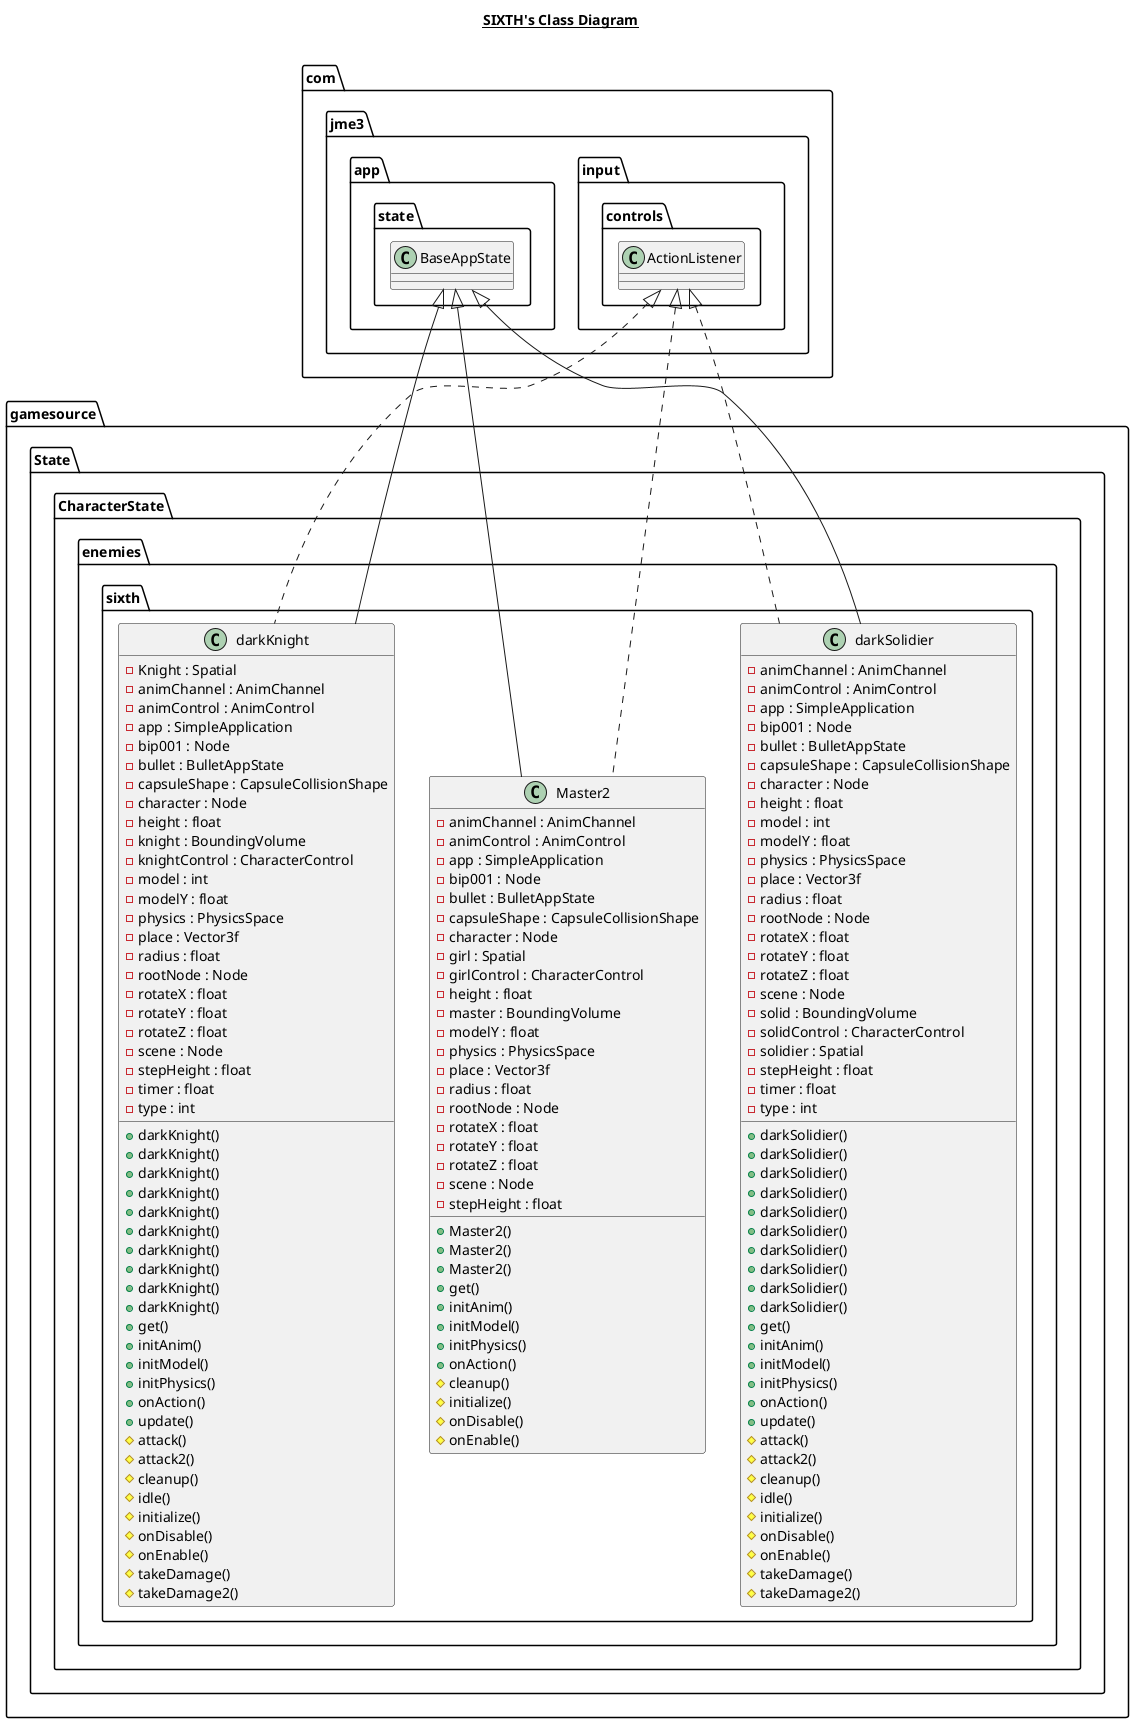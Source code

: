 @startuml

title __SIXTH's Class Diagram__\n

  namespace gamesource {
    namespace State {
      namespace CharacterState {
        namespace enemies {
          namespace sixth {
            class gamesource.State.CharacterState.enemies.sixth.Master2 {
                - animChannel : AnimChannel
                - animControl : AnimControl
                - app : SimpleApplication
                - bip001 : Node
                - bullet : BulletAppState
                - capsuleShape : CapsuleCollisionShape
                - character : Node
                - girl : Spatial
                - girlControl : CharacterControl
                - height : float
                - master : BoundingVolume
                - modelY : float
                - physics : PhysicsSpace
                - place : Vector3f
                - radius : float
                - rootNode : Node
                - rotateX : float
                - rotateY : float
                - rotateZ : float
                - scene : Node
                - stepHeight : float
                + Master2()
                + Master2()
                + Master2()
                + get()
                + initAnim()
                + initModel()
                + initPhysics()
                + onAction()
                # cleanup()
                # initialize()
                # onDisable()
                # onEnable()
            }
          }
        }
      }
    }
  }
  

  namespace gamesource {
    namespace State {
      namespace CharacterState {
        namespace enemies {
          namespace sixth {
            class gamesource.State.CharacterState.enemies.sixth.darkKnight {
                - Knight : Spatial
                - animChannel : AnimChannel
                - animControl : AnimControl
                - app : SimpleApplication
                - bip001 : Node
                - bullet : BulletAppState
                - capsuleShape : CapsuleCollisionShape
                - character : Node
                - height : float
                - knight : BoundingVolume
                - knightControl : CharacterControl
                - model : int
                - modelY : float
                - physics : PhysicsSpace
                - place : Vector3f
                - radius : float
                - rootNode : Node
                - rotateX : float
                - rotateY : float
                - rotateZ : float
                - scene : Node
                - stepHeight : float
                - timer : float
                - type : int
                + darkKnight()
                + darkKnight()
                + darkKnight()
                + darkKnight()
                + darkKnight()
                + darkKnight()
                + darkKnight()
                + darkKnight()
                + darkKnight()
                + darkKnight()
                + get()
                + initAnim()
                + initModel()
                + initPhysics()
                + onAction()
                + update()
                # attack()
                # attack2()
                # cleanup()
                # idle()
                # initialize()
                # onDisable()
                # onEnable()
                # takeDamage()
                # takeDamage2()
            }
          }
        }
      }
    }
  }
  

  namespace gamesource {
    namespace State {
      namespace CharacterState {
        namespace enemies {
          namespace sixth {
            class gamesource.State.CharacterState.enemies.sixth.darkSolidier {
                - animChannel : AnimChannel
                - animControl : AnimControl
                - app : SimpleApplication
                - bip001 : Node
                - bullet : BulletAppState
                - capsuleShape : CapsuleCollisionShape
                - character : Node
                - height : float
                - model : int
                - modelY : float
                - physics : PhysicsSpace
                - place : Vector3f
                - radius : float
                - rootNode : Node
                - rotateX : float
                - rotateY : float
                - rotateZ : float
                - scene : Node
                - solid : BoundingVolume
                - solidControl : CharacterControl
                - solidier : Spatial
                - stepHeight : float
                - timer : float
                - type : int
                + darkSolidier()
                + darkSolidier()
                + darkSolidier()
                + darkSolidier()
                + darkSolidier()
                + darkSolidier()
                + darkSolidier()
                + darkSolidier()
                + darkSolidier()
                + darkSolidier()
                + get()
                + initAnim()
                + initModel()
                + initPhysics()
                + onAction()
                + update()
                # attack()
                # attack2()
                # cleanup()
                # idle()
                # initialize()
                # onDisable()
                # onEnable()
                # takeDamage()
                # takeDamage2()
            }
          }
        }
      }
    }
  }
  

  gamesource.State.CharacterState.enemies.sixth.Master2 .up.|> com.jme3.input.controls.ActionListener
  gamesource.State.CharacterState.enemies.sixth.Master2 -up-|> com.jme3.app.state.BaseAppState
  gamesource.State.CharacterState.enemies.sixth.darkKnight .up.|> com.jme3.input.controls.ActionListener
  gamesource.State.CharacterState.enemies.sixth.darkKnight -up-|> com.jme3.app.state.BaseAppState
  gamesource.State.CharacterState.enemies.sixth.darkSolidier .up.|> com.jme3.input.controls.ActionListener
  gamesource.State.CharacterState.enemies.sixth.darkSolidier -up-|> com.jme3.app.state.BaseAppState



@enduml
